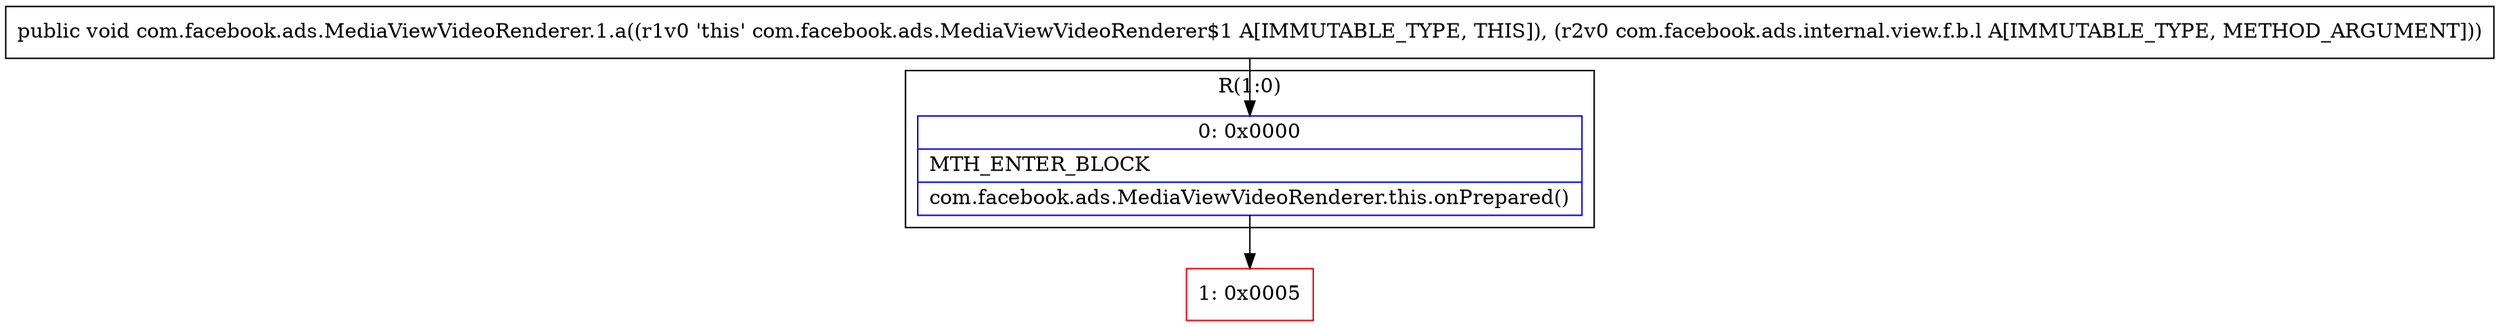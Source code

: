 digraph "CFG forcom.facebook.ads.MediaViewVideoRenderer.1.a(Lcom\/facebook\/ads\/internal\/view\/f\/b\/l;)V" {
subgraph cluster_Region_1679027747 {
label = "R(1:0)";
node [shape=record,color=blue];
Node_0 [shape=record,label="{0\:\ 0x0000|MTH_ENTER_BLOCK\l|com.facebook.ads.MediaViewVideoRenderer.this.onPrepared()\l}"];
}
Node_1 [shape=record,color=red,label="{1\:\ 0x0005}"];
MethodNode[shape=record,label="{public void com.facebook.ads.MediaViewVideoRenderer.1.a((r1v0 'this' com.facebook.ads.MediaViewVideoRenderer$1 A[IMMUTABLE_TYPE, THIS]), (r2v0 com.facebook.ads.internal.view.f.b.l A[IMMUTABLE_TYPE, METHOD_ARGUMENT])) }"];
MethodNode -> Node_0;
Node_0 -> Node_1;
}

